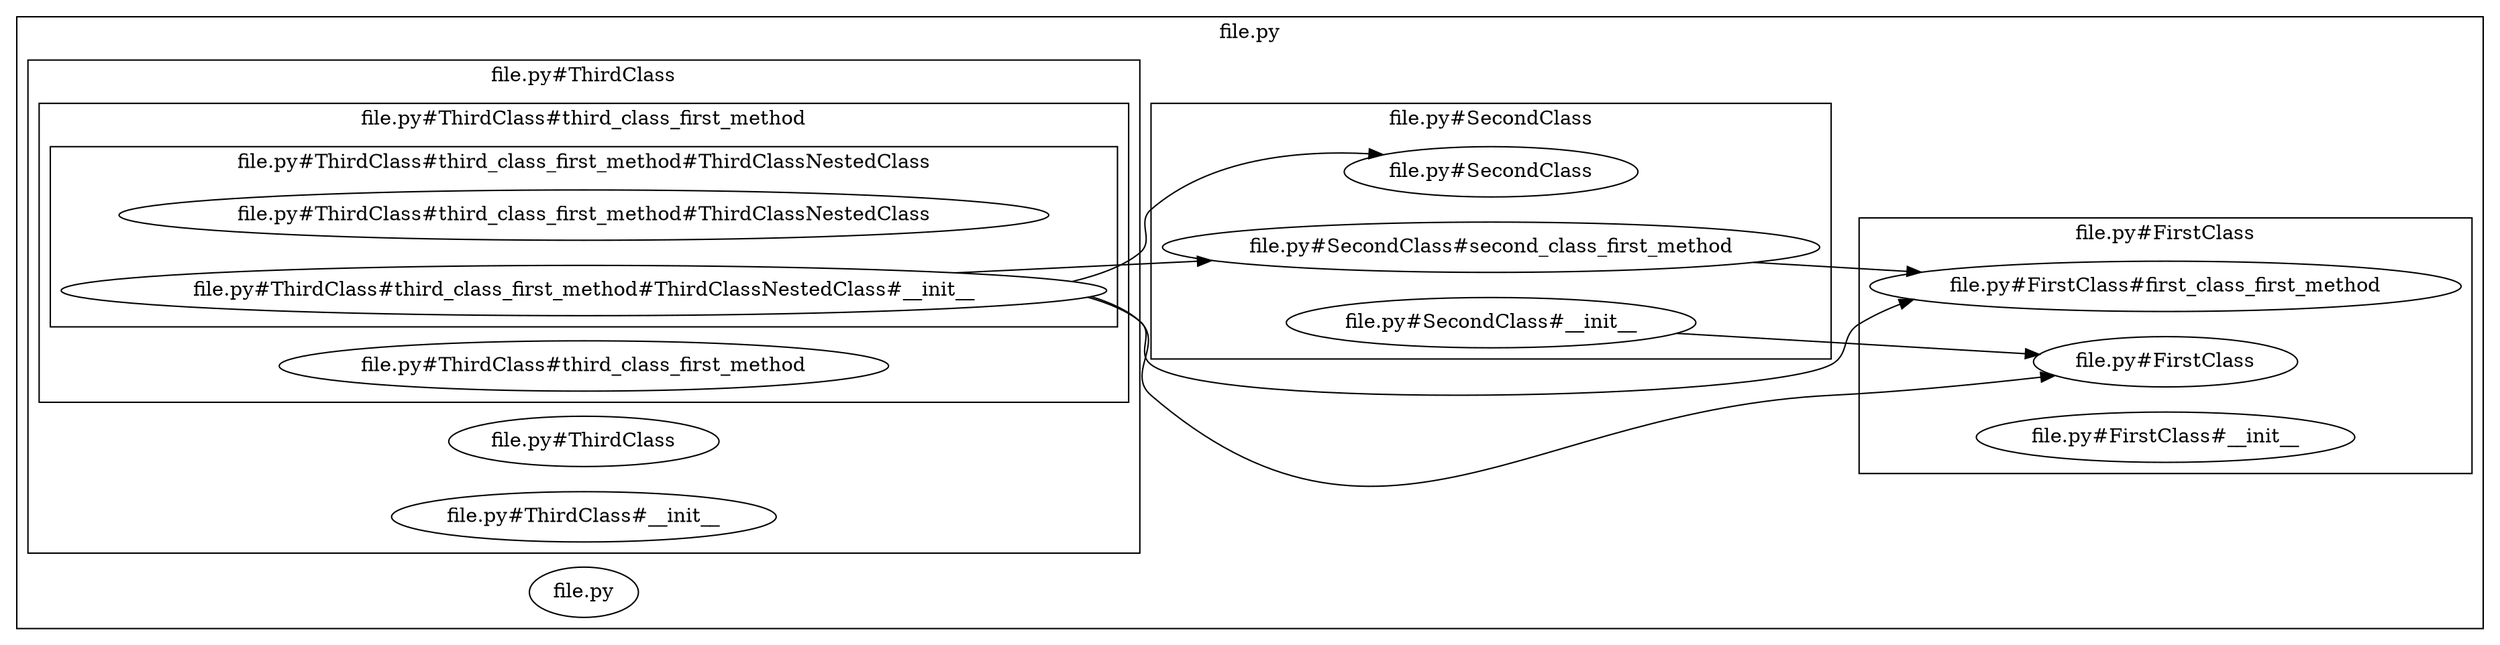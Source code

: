 digraph {
	graph [rankdir=LR]
	{
		graph [label="" rankdir=LR]
		subgraph "cluster_file.py" {
			graph [label="file.py" rankdir=LR]
			"file.py" [label="file.py"]
			subgraph "cluster_file.py#ThirdClass" {
				graph [label="file.py#ThirdClass" rankdir=LR]
				"file.py#ThirdClass" [label="file.py#ThirdClass"]
				subgraph "cluster_file.py#ThirdClass#third_class_first_method" {
					graph [label="file.py#ThirdClass#third_class_first_method" rankdir=LR]
					"file.py#ThirdClass#third_class_first_method" [label="file.py#ThirdClass#third_class_first_method"]
					subgraph "cluster_file.py#ThirdClass#third_class_first_method#ThirdClassNestedClass" {
						graph [label="file.py#ThirdClass#third_class_first_method#ThirdClassNestedClass" rankdir=LR]
						"file.py#ThirdClass#third_class_first_method#ThirdClassNestedClass" [label="file.py#ThirdClass#third_class_first_method#ThirdClassNestedClass"]
						"file.py#ThirdClass#third_class_first_method#ThirdClassNestedClass#__init__" [label="file.py#ThirdClass#third_class_first_method#ThirdClassNestedClass#__init__"]
					}
				}
				"file.py#ThirdClass#__init__" [label="file.py#ThirdClass#__init__"]
			}
			subgraph "cluster_file.py#FirstClass" {
				graph [label="file.py#FirstClass" rankdir=LR]
				"file.py#FirstClass" [label="file.py#FirstClass"]
				"file.py#FirstClass#first_class_first_method" [label="file.py#FirstClass#first_class_first_method"]
				"file.py#FirstClass#__init__" [label="file.py#FirstClass#__init__"]
			}
			subgraph "cluster_file.py#SecondClass" {
				graph [label="file.py#SecondClass" rankdir=LR]
				"file.py#SecondClass" [label="file.py#SecondClass"]
				"file.py#SecondClass#__init__" [label="file.py#SecondClass#__init__"]
				"file.py#SecondClass#second_class_first_method" [label="file.py#SecondClass#second_class_first_method"]
			}
		}
	}
	"file.py#ThirdClass#third_class_first_method#ThirdClassNestedClass#__init__" -> "file.py#SecondClass"
	"file.py#ThirdClass#third_class_first_method#ThirdClassNestedClass#__init__" -> "file.py#FirstClass"
	"file.py#ThirdClass#third_class_first_method#ThirdClassNestedClass#__init__" -> "file.py#SecondClass#second_class_first_method"
	"file.py#SecondClass#__init__" -> "file.py#FirstClass"
	"file.py#SecondClass#second_class_first_method" -> "file.py#FirstClass#first_class_first_method"
	"file.py#ThirdClass#third_class_first_method#ThirdClassNestedClass#__init__" -> "file.py#FirstClass#first_class_first_method"
}
